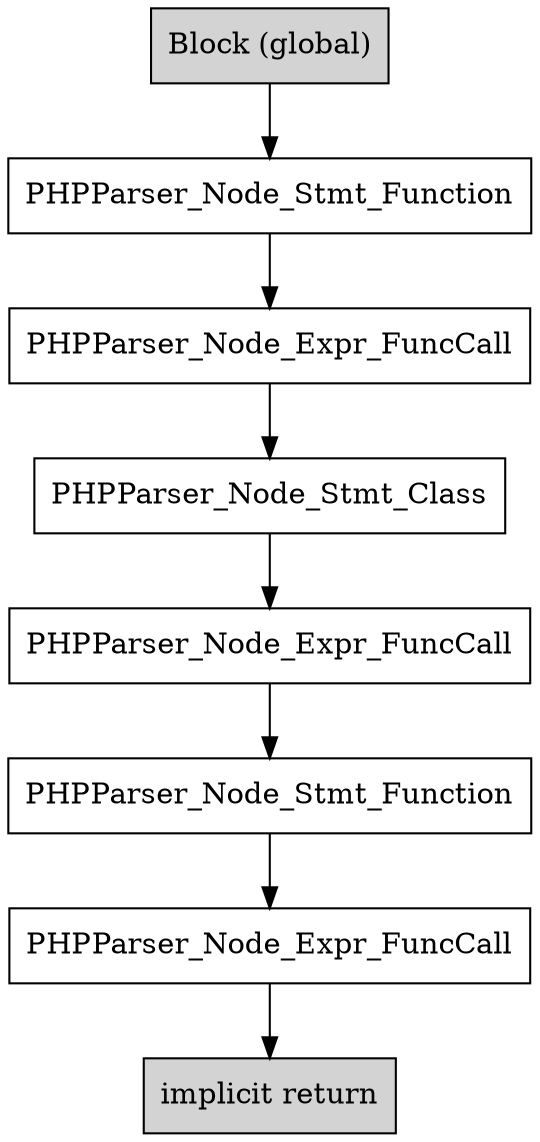 digraph G {
    B1 [shape=box,label="implicit return",style=filled]
    B2 [shape=box,label="Block (global)",style=filled]
    B2 -> B3
    B3 [shape=box,label="PHPParser_Node_Stmt_Function"]
    B3 -> B4
    B4 [shape=box,label="PHPParser_Node_Expr_FuncCall"]
    B4 -> B5
    B5 [shape=box,label="PHPParser_Node_Stmt_Class"]
    B5 -> B6
    B6 [shape=box,label="PHPParser_Node_Expr_FuncCall"]
    B6 -> B7
    B7 [shape=box,label="PHPParser_Node_Stmt_Function"]
    B7 -> B8
    B8 [shape=box,label="PHPParser_Node_Expr_FuncCall"]
    B8 -> B1
}